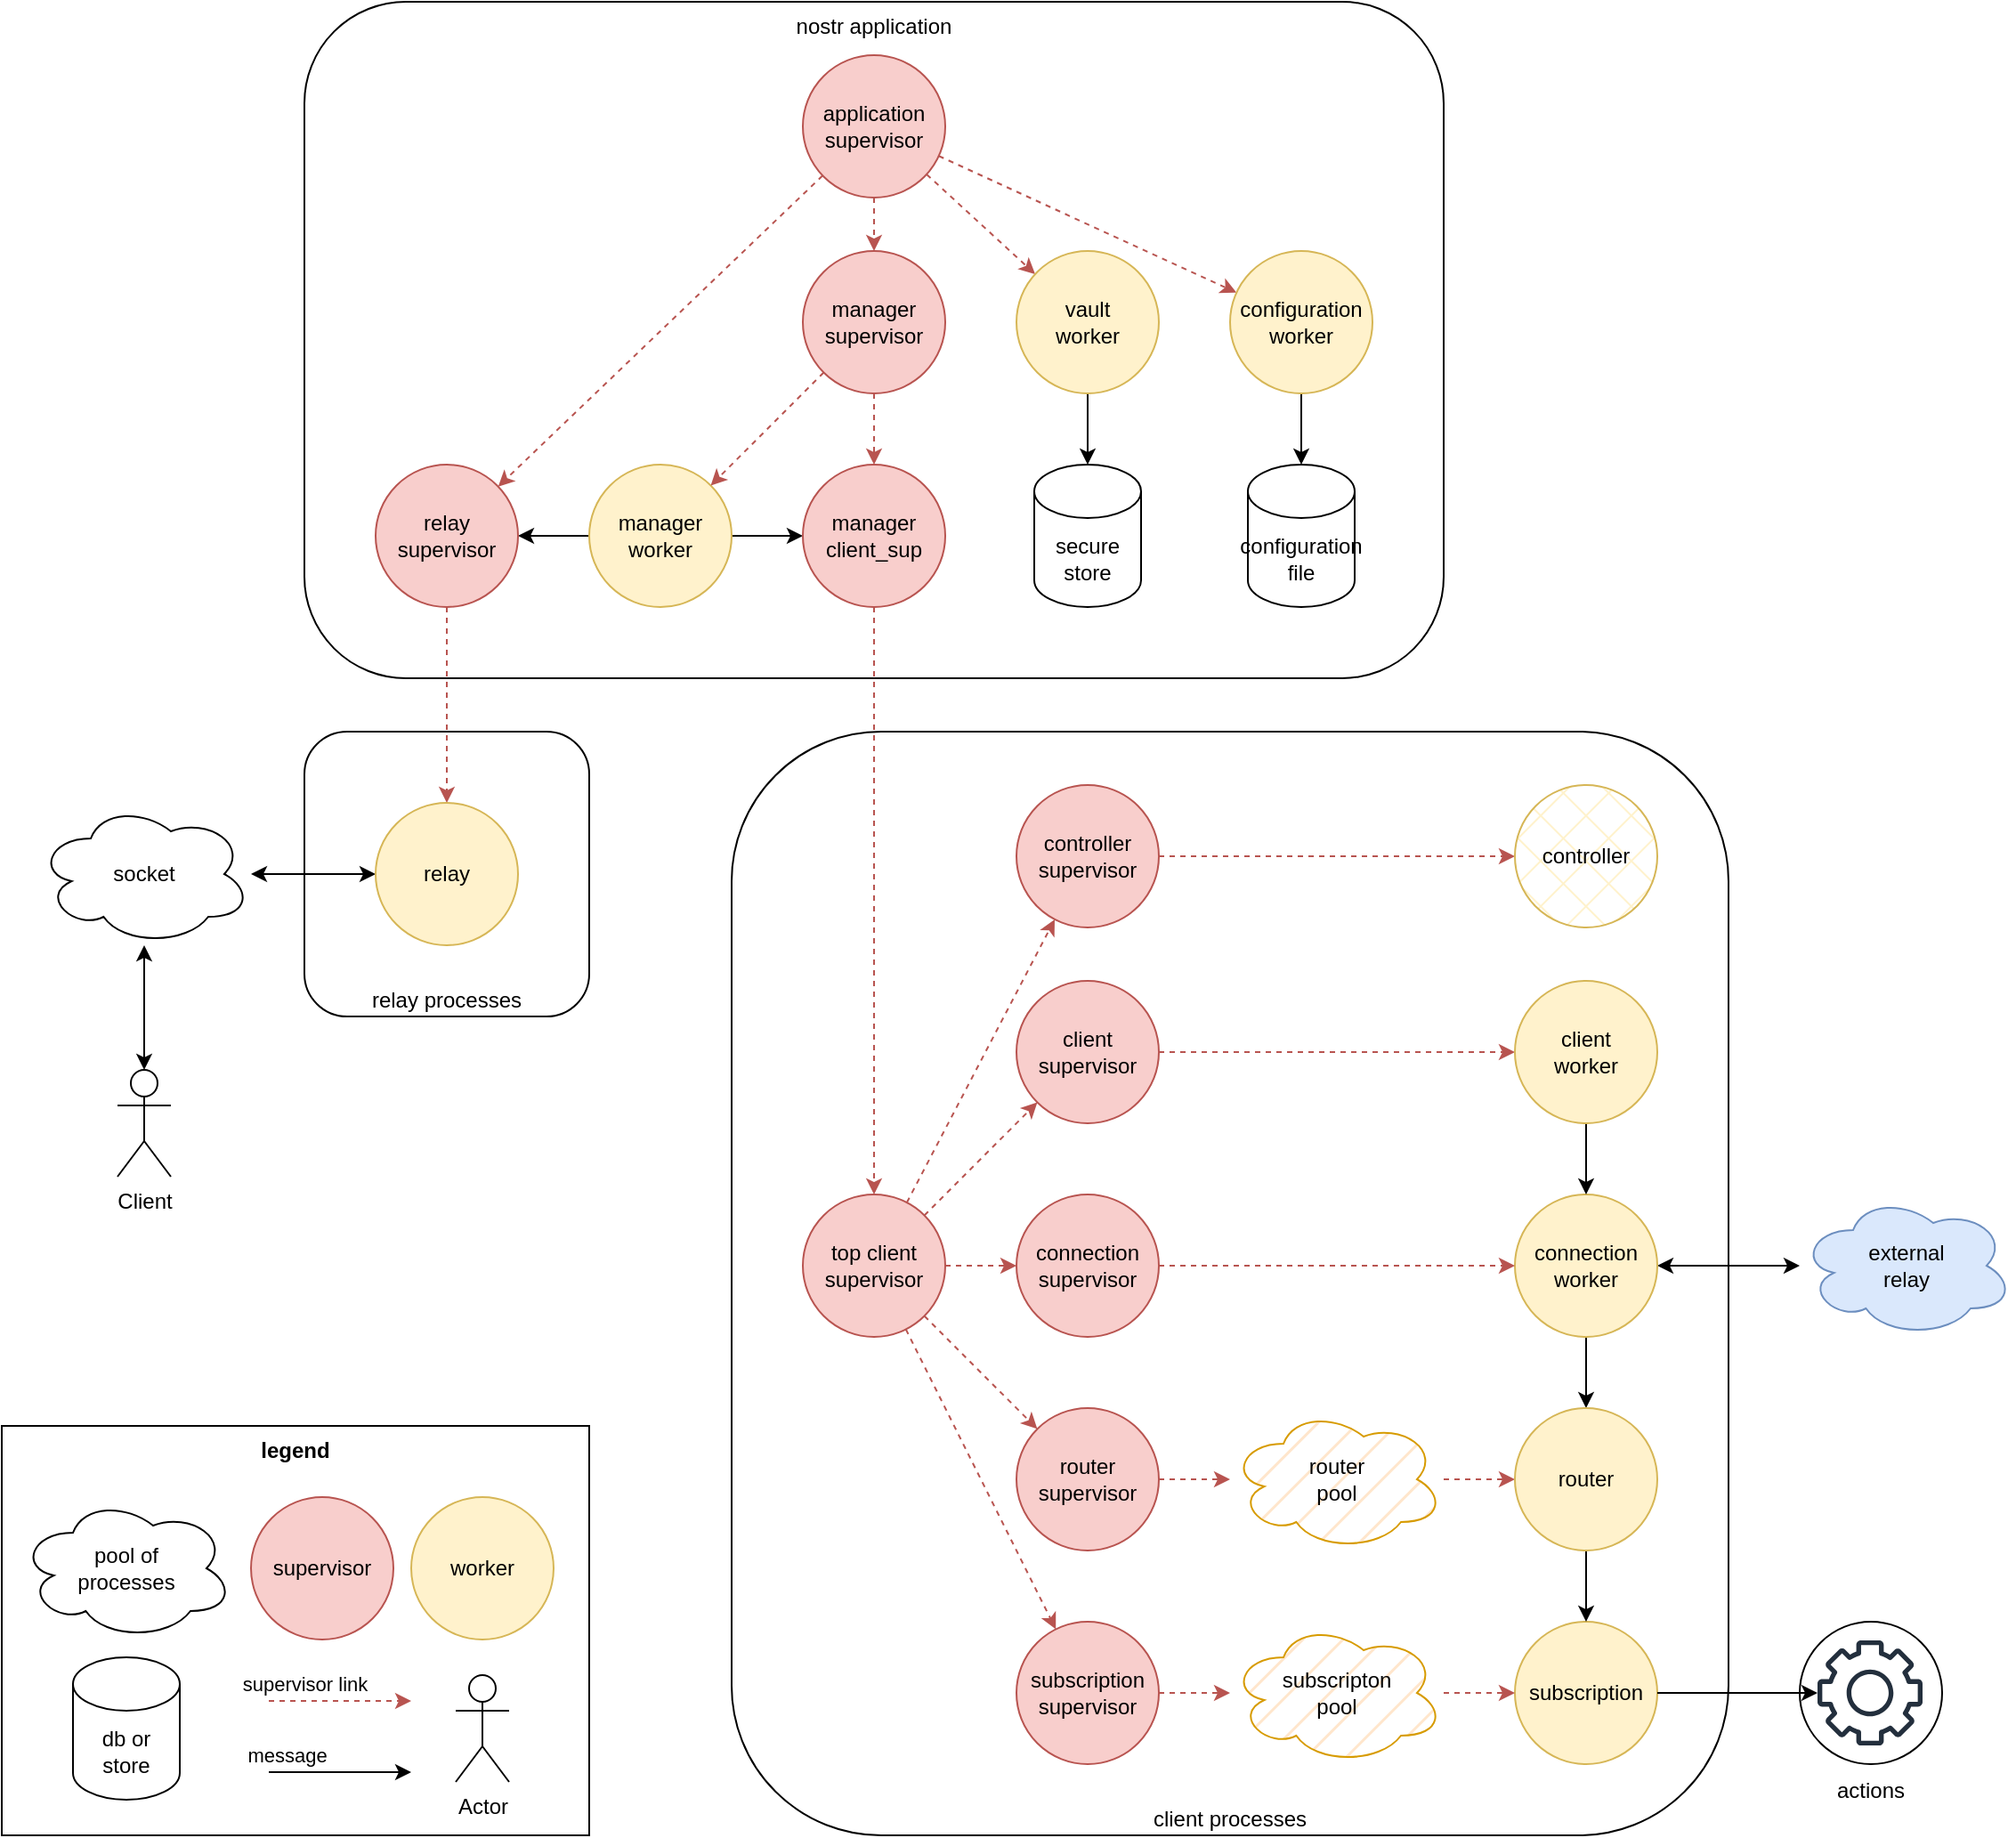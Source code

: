 <mxfile version="20.7.4" type="device"><diagram id="Uz1yAzifLJIZwXYWk3y4" name="Page-1"><mxGraphModel dx="2276" dy="849" grid="1" gridSize="10" guides="1" tooltips="1" connect="1" arrows="1" fold="1" page="1" pageScale="1" pageWidth="850" pageHeight="1100" math="0" shadow="0"><root><mxCell id="0"/><mxCell id="1" parent="0"/><mxCell id="3oLBJinsKhyT24EZ8lPr-79" value="nostr application" style="rounded=1;whiteSpace=wrap;html=1;fillStyle=auto;verticalAlign=top;" vertex="1" parent="1"><mxGeometry x="160" y="150" width="640" height="380" as="geometry"/></mxCell><mxCell id="3oLBJinsKhyT24EZ8lPr-78" value="&lt;b&gt;legend&lt;/b&gt;" style="rounded=0;whiteSpace=wrap;html=1;fillStyle=auto;verticalAlign=top;" vertex="1" parent="1"><mxGeometry x="-10" y="950" width="330" height="230" as="geometry"/></mxCell><mxCell id="3oLBJinsKhyT24EZ8lPr-63" value="client processes" style="rounded=1;whiteSpace=wrap;html=1;fillStyle=auto;verticalAlign=bottom;" vertex="1" parent="1"><mxGeometry x="400" y="560" width="560" height="620" as="geometry"/></mxCell><mxCell id="igfvmMA20zxkGLqo5Hgz-38" value="relay processes" style="rounded=1;whiteSpace=wrap;html=1;verticalAlign=bottom;" parent="1" vertex="1"><mxGeometry x="160" y="560" width="160" height="160" as="geometry"/></mxCell><mxCell id="igfvmMA20zxkGLqo5Hgz-64" style="edgeStyle=none;rounded=0;orthogonalLoop=1;jettySize=auto;html=1;" parent="1" source="igfvmMA20zxkGLqo5Hgz-1" target="igfvmMA20zxkGLqo5Hgz-5" edge="1"><mxGeometry relative="1" as="geometry"/></mxCell><mxCell id="igfvmMA20zxkGLqo5Hgz-65" style="edgeStyle=none;rounded=0;orthogonalLoop=1;jettySize=auto;html=1;" parent="1" source="igfvmMA20zxkGLqo5Hgz-1" target="igfvmMA20zxkGLqo5Hgz-13" edge="1"><mxGeometry relative="1" as="geometry"/></mxCell><mxCell id="igfvmMA20zxkGLqo5Hgz-1" value="manager&lt;br&gt;worker" style="ellipse;whiteSpace=wrap;html=1;aspect=fixed;fillColor=#fff2cc;strokeColor=#d6b656;" parent="1" vertex="1"><mxGeometry x="320" y="410" width="80" height="80" as="geometry"/></mxCell><mxCell id="igfvmMA20zxkGLqo5Hgz-5" value="manager&lt;br&gt;client_sup" style="ellipse;whiteSpace=wrap;html=1;aspect=fixed;fillColor=#f8cecc;strokeColor=#b85450;" parent="1" vertex="1"><mxGeometry x="440" y="410" width="80" height="80" as="geometry"/></mxCell><mxCell id="igfvmMA20zxkGLqo5Hgz-8" style="edgeStyle=none;rounded=0;orthogonalLoop=1;jettySize=auto;html=1;dashed=1;fillColor=#f8cecc;strokeColor=#b85450;" parent="1" source="igfvmMA20zxkGLqo5Hgz-6" target="igfvmMA20zxkGLqo5Hgz-5" edge="1"><mxGeometry relative="1" as="geometry"/></mxCell><mxCell id="igfvmMA20zxkGLqo5Hgz-14" style="edgeStyle=none;rounded=0;orthogonalLoop=1;jettySize=auto;html=1;dashed=1;fillColor=#f8cecc;strokeColor=#b85450;" parent="1" source="igfvmMA20zxkGLqo5Hgz-6" target="igfvmMA20zxkGLqo5Hgz-1" edge="1"><mxGeometry relative="1" as="geometry"/></mxCell><mxCell id="igfvmMA20zxkGLqo5Hgz-6" value="manager&lt;br&gt;supervisor" style="ellipse;whiteSpace=wrap;html=1;aspect=fixed;fillColor=#f8cecc;strokeColor=#b85450;" parent="1" vertex="1"><mxGeometry x="440" y="290" width="80" height="80" as="geometry"/></mxCell><mxCell id="igfvmMA20zxkGLqo5Hgz-16" style="edgeStyle=none;rounded=0;orthogonalLoop=1;jettySize=auto;html=1;dashed=1;fillColor=#f8cecc;strokeColor=#b85450;" parent="1" source="igfvmMA20zxkGLqo5Hgz-13" target="igfvmMA20zxkGLqo5Hgz-15" edge="1"><mxGeometry relative="1" as="geometry"><mxPoint x="200" y="550" as="sourcePoint"/></mxGeometry></mxCell><mxCell id="igfvmMA20zxkGLqo5Hgz-13" value="relay&lt;br&gt;supervisor" style="ellipse;whiteSpace=wrap;html=1;aspect=fixed;fillColor=#f8cecc;strokeColor=#b85450;" parent="1" vertex="1"><mxGeometry x="200" y="410" width="80" height="80" as="geometry"/></mxCell><mxCell id="igfvmMA20zxkGLqo5Hgz-37" style="edgeStyle=none;rounded=0;orthogonalLoop=1;jettySize=auto;html=1;startArrow=classic;startFill=1;" parent="1" source="igfvmMA20zxkGLqo5Hgz-15" target="igfvmMA20zxkGLqo5Hgz-36" edge="1"><mxGeometry relative="1" as="geometry"/></mxCell><mxCell id="igfvmMA20zxkGLqo5Hgz-15" value="relay" style="ellipse;whiteSpace=wrap;html=1;aspect=fixed;fillColor=#fff2cc;strokeColor=#d6b656;" parent="1" vertex="1"><mxGeometry x="200" y="600" width="80" height="80" as="geometry"/></mxCell><mxCell id="igfvmMA20zxkGLqo5Hgz-29" style="edgeStyle=none;rounded=0;orthogonalLoop=1;jettySize=auto;html=1;dashed=1;fillColor=#f8cecc;strokeColor=#b85450;" parent="1" source="igfvmMA20zxkGLqo5Hgz-28" target="igfvmMA20zxkGLqo5Hgz-6" edge="1"><mxGeometry relative="1" as="geometry"/></mxCell><mxCell id="igfvmMA20zxkGLqo5Hgz-30" style="edgeStyle=none;rounded=0;orthogonalLoop=1;jettySize=auto;html=1;dashed=1;fillColor=#f8cecc;strokeColor=#b85450;" parent="1" source="igfvmMA20zxkGLqo5Hgz-28" target="igfvmMA20zxkGLqo5Hgz-13" edge="1"><mxGeometry relative="1" as="geometry"/></mxCell><mxCell id="igfvmMA20zxkGLqo5Hgz-34" style="edgeStyle=none;rounded=0;orthogonalLoop=1;jettySize=auto;html=1;dashed=1;fillColor=#f8cecc;strokeColor=#b85450;" parent="1" source="igfvmMA20zxkGLqo5Hgz-28" target="igfvmMA20zxkGLqo5Hgz-32" edge="1"><mxGeometry relative="1" as="geometry"/></mxCell><mxCell id="igfvmMA20zxkGLqo5Hgz-42" style="edgeStyle=none;rounded=0;orthogonalLoop=1;jettySize=auto;html=1;dashed=1;fillColor=#f8cecc;strokeColor=#b85450;" parent="1" source="igfvmMA20zxkGLqo5Hgz-28" target="igfvmMA20zxkGLqo5Hgz-41" edge="1"><mxGeometry relative="1" as="geometry"/></mxCell><mxCell id="igfvmMA20zxkGLqo5Hgz-28" value="application&lt;br&gt;supervisor" style="ellipse;whiteSpace=wrap;html=1;aspect=fixed;fillColor=#f8cecc;strokeColor=#b85450;" parent="1" vertex="1"><mxGeometry x="440" y="180" width="80" height="80" as="geometry"/></mxCell><mxCell id="igfvmMA20zxkGLqo5Hgz-35" style="edgeStyle=none;rounded=0;orthogonalLoop=1;jettySize=auto;html=1;" parent="1" source="igfvmMA20zxkGLqo5Hgz-32" target="igfvmMA20zxkGLqo5Hgz-33" edge="1"><mxGeometry relative="1" as="geometry"/></mxCell><mxCell id="igfvmMA20zxkGLqo5Hgz-32" value="vault&lt;br&gt;worker" style="ellipse;whiteSpace=wrap;html=1;aspect=fixed;fillColor=#fff2cc;strokeColor=#d6b656;" parent="1" vertex="1"><mxGeometry x="560" y="290" width="80" height="80" as="geometry"/></mxCell><mxCell id="igfvmMA20zxkGLqo5Hgz-33" value="secure&lt;br&gt;store" style="shape=cylinder3;whiteSpace=wrap;html=1;boundedLbl=1;backgroundOutline=1;size=15;" parent="1" vertex="1"><mxGeometry x="570" y="410" width="60" height="80" as="geometry"/></mxCell><mxCell id="igfvmMA20zxkGLqo5Hgz-36" value="socket" style="ellipse;shape=cloud;whiteSpace=wrap;html=1;" parent="1" vertex="1"><mxGeometry x="10" y="600" width="120" height="80" as="geometry"/></mxCell><mxCell id="igfvmMA20zxkGLqo5Hgz-43" style="edgeStyle=none;rounded=0;orthogonalLoop=1;jettySize=auto;html=1;" parent="1" source="igfvmMA20zxkGLqo5Hgz-41" edge="1"><mxGeometry relative="1" as="geometry"><mxPoint x="720" y="410" as="targetPoint"/></mxGeometry></mxCell><mxCell id="igfvmMA20zxkGLqo5Hgz-41" value="configuration&lt;br&gt;worker" style="ellipse;whiteSpace=wrap;html=1;aspect=fixed;fillColor=#fff2cc;strokeColor=#d6b656;" parent="1" vertex="1"><mxGeometry x="680" y="290" width="80" height="80" as="geometry"/></mxCell><mxCell id="igfvmMA20zxkGLqo5Hgz-62" style="edgeStyle=none;rounded=0;orthogonalLoop=1;jettySize=auto;html=1;dashed=1;fillColor=#f8cecc;strokeColor=#b85450;" parent="1" source="igfvmMA20zxkGLqo5Hgz-5" target="igfvmMA20zxkGLqo5Hgz-51" edge="1"><mxGeometry relative="1" as="geometry"/></mxCell><mxCell id="igfvmMA20zxkGLqo5Hgz-66" value="configuration&lt;br&gt;file" style="shape=cylinder3;whiteSpace=wrap;html=1;boundedLbl=1;backgroundOutline=1;size=15;" parent="1" vertex="1"><mxGeometry x="690" y="410" width="60" height="80" as="geometry"/></mxCell><mxCell id="3oLBJinsKhyT24EZ8lPr-45" style="edgeStyle=none;rounded=0;orthogonalLoop=1;jettySize=auto;html=1;startArrow=none;startFill=0;fillColor=#f8cecc;strokeColor=#b85450;dashed=1;" edge="1" parent="1" source="igfvmMA20zxkGLqo5Hgz-51" target="3oLBJinsKhyT24EZ8lPr-34"><mxGeometry relative="1" as="geometry"/></mxCell><mxCell id="3oLBJinsKhyT24EZ8lPr-46" style="edgeStyle=none;rounded=0;orthogonalLoop=1;jettySize=auto;html=1;startArrow=none;startFill=0;fillColor=#f8cecc;strokeColor=#b85450;dashed=1;" edge="1" parent="1" source="igfvmMA20zxkGLqo5Hgz-51" target="3oLBJinsKhyT24EZ8lPr-35"><mxGeometry relative="1" as="geometry"/></mxCell><mxCell id="3oLBJinsKhyT24EZ8lPr-50" style="edgeStyle=none;rounded=0;orthogonalLoop=1;jettySize=auto;html=1;startArrow=none;startFill=0;fillColor=#f8cecc;strokeColor=#b85450;dashed=1;" edge="1" parent="1" source="igfvmMA20zxkGLqo5Hgz-51" target="3oLBJinsKhyT24EZ8lPr-49"><mxGeometry relative="1" as="geometry"/></mxCell><mxCell id="3oLBJinsKhyT24EZ8lPr-62" style="edgeStyle=none;rounded=0;orthogonalLoop=1;jettySize=auto;html=1;startArrow=none;startFill=0;fillColor=#f8cecc;strokeColor=#b85450;dashed=1;" edge="1" parent="1" source="3oLBJinsKhyT24EZ8lPr-65" target="3oLBJinsKhyT24EZ8lPr-60"><mxGeometry relative="1" as="geometry"/></mxCell><mxCell id="3oLBJinsKhyT24EZ8lPr-66" style="edgeStyle=none;rounded=0;orthogonalLoop=1;jettySize=auto;html=1;dashed=1;startArrow=none;startFill=0;fillColor=#f8cecc;strokeColor=#b85450;" edge="1" parent="1" source="igfvmMA20zxkGLqo5Hgz-51" target="3oLBJinsKhyT24EZ8lPr-65"><mxGeometry relative="1" as="geometry"/></mxCell><mxCell id="igfvmMA20zxkGLqo5Hgz-51" value="top client&lt;br&gt;supervisor" style="ellipse;whiteSpace=wrap;html=1;aspect=fixed;fillColor=#f8cecc;strokeColor=#b85450;" parent="1" vertex="1"><mxGeometry x="440" y="820" width="80" height="80" as="geometry"/></mxCell><mxCell id="igfvmMA20zxkGLqo5Hgz-52" value="external&lt;br&gt;relay" style="ellipse;shape=cloud;whiteSpace=wrap;html=1;fillColor=#dae8fc;strokeColor=#6c8ebf;" parent="1" vertex="1"><mxGeometry x="1000" y="820" width="120" height="80" as="geometry"/></mxCell><mxCell id="igfvmMA20zxkGLqo5Hgz-53" style="edgeStyle=none;rounded=0;orthogonalLoop=1;jettySize=auto;html=1;startArrow=classic;startFill=1;" parent="1" source="igfvmMA20zxkGLqo5Hgz-54" target="igfvmMA20zxkGLqo5Hgz-52" edge="1"><mxGeometry relative="1" as="geometry"/></mxCell><mxCell id="3oLBJinsKhyT24EZ8lPr-41" style="edgeStyle=none;rounded=0;orthogonalLoop=1;jettySize=auto;html=1;startArrow=none;startFill=0;" edge="1" parent="1" source="igfvmMA20zxkGLqo5Hgz-54" target="3oLBJinsKhyT24EZ8lPr-38"><mxGeometry relative="1" as="geometry"/></mxCell><mxCell id="igfvmMA20zxkGLqo5Hgz-54" value="connection&lt;br&gt;worker" style="ellipse;whiteSpace=wrap;html=1;aspect=fixed;fillColor=#fff2cc;strokeColor=#d6b656;" parent="1" vertex="1"><mxGeometry x="840" y="820" width="80" height="80" as="geometry"/></mxCell><mxCell id="igfvmMA20zxkGLqo5Hgz-56" value="subscription" style="ellipse;whiteSpace=wrap;html=1;aspect=fixed;fillColor=#fff2cc;strokeColor=#d6b656;" parent="1" vertex="1"><mxGeometry x="840" y="1060" width="80" height="80" as="geometry"/></mxCell><mxCell id="3oLBJinsKhyT24EZ8lPr-43" style="edgeStyle=none;rounded=0;orthogonalLoop=1;jettySize=auto;html=1;startArrow=none;startFill=0;fillColor=#f8cecc;strokeColor=#b85450;dashed=1;" edge="1" parent="1" source="igfvmMA20zxkGLqo5Hgz-58" target="3oLBJinsKhyT24EZ8lPr-37"><mxGeometry relative="1" as="geometry"/></mxCell><mxCell id="igfvmMA20zxkGLqo5Hgz-58" value="subscription&lt;br&gt;supervisor" style="ellipse;whiteSpace=wrap;html=1;aspect=fixed;fillColor=#f8cecc;strokeColor=#b85450;" parent="1" vertex="1"><mxGeometry x="560" y="1060" width="80" height="80" as="geometry"/></mxCell><mxCell id="igfvmMA20zxkGLqo5Hgz-48" style="edgeStyle=none;rounded=0;orthogonalLoop=1;jettySize=auto;html=1;dashed=1;fillColor=#f8cecc;strokeColor=#b85450;" parent="1" source="igfvmMA20zxkGLqo5Hgz-51" target="igfvmMA20zxkGLqo5Hgz-58" edge="1"><mxGeometry relative="1" as="geometry"/></mxCell><mxCell id="3oLBJinsKhyT24EZ8lPr-44" style="edgeStyle=none;rounded=0;orthogonalLoop=1;jettySize=auto;html=1;startArrow=none;startFill=0;fillColor=#f8cecc;strokeColor=#b85450;dashed=1;" edge="1" parent="1" source="3oLBJinsKhyT24EZ8lPr-34" target="igfvmMA20zxkGLqo5Hgz-54"><mxGeometry relative="1" as="geometry"/></mxCell><mxCell id="3oLBJinsKhyT24EZ8lPr-34" value="connection&lt;br&gt;supervisor" style="ellipse;whiteSpace=wrap;html=1;aspect=fixed;fillColor=#f8cecc;strokeColor=#b85450;" vertex="1" parent="1"><mxGeometry x="560" y="820" width="80" height="80" as="geometry"/></mxCell><mxCell id="3oLBJinsKhyT24EZ8lPr-42" style="edgeStyle=none;rounded=0;orthogonalLoop=1;jettySize=auto;html=1;startArrow=none;startFill=0;fillColor=#f8cecc;strokeColor=#b85450;dashed=1;" edge="1" parent="1" source="3oLBJinsKhyT24EZ8lPr-35" target="3oLBJinsKhyT24EZ8lPr-36"><mxGeometry relative="1" as="geometry"/></mxCell><mxCell id="3oLBJinsKhyT24EZ8lPr-35" value="router&lt;br&gt;supervisor" style="ellipse;whiteSpace=wrap;html=1;aspect=fixed;fillColor=#f8cecc;strokeColor=#b85450;" vertex="1" parent="1"><mxGeometry x="560" y="940" width="80" height="80" as="geometry"/></mxCell><mxCell id="3oLBJinsKhyT24EZ8lPr-47" style="edgeStyle=none;rounded=0;orthogonalLoop=1;jettySize=auto;html=1;startArrow=none;startFill=0;fillColor=#f8cecc;strokeColor=#b85450;dashed=1;" edge="1" parent="1" source="3oLBJinsKhyT24EZ8lPr-36" target="3oLBJinsKhyT24EZ8lPr-38"><mxGeometry relative="1" as="geometry"/></mxCell><mxCell id="3oLBJinsKhyT24EZ8lPr-36" value="router&lt;br&gt;pool" style="ellipse;shape=cloud;whiteSpace=wrap;html=1;fillStyle=hatch;fillColor=#ffe6cc;strokeColor=#d79b00;" vertex="1" parent="1"><mxGeometry x="680" y="940" width="120" height="80" as="geometry"/></mxCell><mxCell id="3oLBJinsKhyT24EZ8lPr-48" style="edgeStyle=none;rounded=0;orthogonalLoop=1;jettySize=auto;html=1;startArrow=none;startFill=0;fillColor=#f8cecc;strokeColor=#b85450;dashed=1;" edge="1" parent="1" source="3oLBJinsKhyT24EZ8lPr-37" target="igfvmMA20zxkGLqo5Hgz-56"><mxGeometry relative="1" as="geometry"/></mxCell><mxCell id="3oLBJinsKhyT24EZ8lPr-37" value="subscripton&lt;br&gt;pool" style="ellipse;shape=cloud;whiteSpace=wrap;html=1;fillStyle=hatch;fillColor=#ffe6cc;strokeColor=#d79b00;" vertex="1" parent="1"><mxGeometry x="680" y="1060" width="120" height="80" as="geometry"/></mxCell><mxCell id="3oLBJinsKhyT24EZ8lPr-39" style="edgeStyle=none;rounded=0;orthogonalLoop=1;jettySize=auto;html=1;startArrow=none;startFill=0;" edge="1" parent="1" source="3oLBJinsKhyT24EZ8lPr-38" target="igfvmMA20zxkGLqo5Hgz-56"><mxGeometry relative="1" as="geometry"/></mxCell><mxCell id="3oLBJinsKhyT24EZ8lPr-38" value="router" style="ellipse;whiteSpace=wrap;html=1;aspect=fixed;fillColor=#fff2cc;strokeColor=#d6b656;" vertex="1" parent="1"><mxGeometry x="840" y="940" width="80" height="80" as="geometry"/></mxCell><mxCell id="3oLBJinsKhyT24EZ8lPr-52" style="edgeStyle=none;rounded=0;orthogonalLoop=1;jettySize=auto;html=1;startArrow=none;startFill=0;fillColor=#f8cecc;strokeColor=#b85450;dashed=1;" edge="1" parent="1" source="3oLBJinsKhyT24EZ8lPr-49" target="3oLBJinsKhyT24EZ8lPr-51"><mxGeometry relative="1" as="geometry"/></mxCell><mxCell id="3oLBJinsKhyT24EZ8lPr-49" value="controller&lt;br&gt;supervisor" style="ellipse;whiteSpace=wrap;html=1;aspect=fixed;fillColor=#f8cecc;strokeColor=#b85450;" vertex="1" parent="1"><mxGeometry x="560" y="590" width="80" height="80" as="geometry"/></mxCell><mxCell id="3oLBJinsKhyT24EZ8lPr-51" value="controller" style="ellipse;whiteSpace=wrap;html=1;aspect=fixed;fillColor=#fff2cc;strokeColor=#d6b656;fillStyle=cross-hatch;" vertex="1" parent="1"><mxGeometry x="840" y="590" width="80" height="80" as="geometry"/></mxCell><mxCell id="3oLBJinsKhyT24EZ8lPr-58" value="" style="group" vertex="1" connectable="0" parent="1"><mxGeometry x="1000" y="1060" width="80" height="80" as="geometry"/></mxCell><mxCell id="3oLBJinsKhyT24EZ8lPr-57" value="" style="ellipse;whiteSpace=wrap;html=1;aspect=fixed;" vertex="1" parent="3oLBJinsKhyT24EZ8lPr-58"><mxGeometry width="80" height="80" as="geometry"/></mxCell><mxCell id="3oLBJinsKhyT24EZ8lPr-56" value="" style="sketch=0;outlineConnect=0;fontColor=#232F3E;gradientColor=none;fillColor=#232F3D;strokeColor=none;dashed=0;verticalLabelPosition=bottom;verticalAlign=top;align=center;html=1;fontSize=12;fontStyle=0;aspect=fixed;pointerEvents=1;shape=mxgraph.aws4.gear;" vertex="1" parent="3oLBJinsKhyT24EZ8lPr-58"><mxGeometry x="10" y="10.5" width="59" height="59" as="geometry"/></mxCell><mxCell id="3oLBJinsKhyT24EZ8lPr-59" style="edgeStyle=none;rounded=0;orthogonalLoop=1;jettySize=auto;html=1;startArrow=none;startFill=0;" edge="1" parent="1" source="igfvmMA20zxkGLqo5Hgz-56" target="3oLBJinsKhyT24EZ8lPr-56"><mxGeometry relative="1" as="geometry"><mxPoint x="880" y="1220" as="targetPoint"/></mxGeometry></mxCell><mxCell id="3oLBJinsKhyT24EZ8lPr-61" style="edgeStyle=none;rounded=0;orthogonalLoop=1;jettySize=auto;html=1;startArrow=none;startFill=0;" edge="1" parent="1" source="3oLBJinsKhyT24EZ8lPr-60" target="igfvmMA20zxkGLqo5Hgz-54"><mxGeometry relative="1" as="geometry"/></mxCell><mxCell id="3oLBJinsKhyT24EZ8lPr-60" value="client&lt;br&gt;worker" style="ellipse;whiteSpace=wrap;html=1;aspect=fixed;fillColor=#fff2cc;strokeColor=#d6b656;" vertex="1" parent="1"><mxGeometry x="840" y="700" width="80" height="80" as="geometry"/></mxCell><mxCell id="3oLBJinsKhyT24EZ8lPr-64" value="actions" style="text;html=1;strokeColor=none;fillColor=none;align=center;verticalAlign=middle;whiteSpace=wrap;rounded=0;fillStyle=cross-hatch;" vertex="1" parent="1"><mxGeometry x="1010" y="1140" width="60" height="30" as="geometry"/></mxCell><mxCell id="3oLBJinsKhyT24EZ8lPr-65" value="client&lt;br&gt;supervisor" style="ellipse;whiteSpace=wrap;html=1;aspect=fixed;fillColor=#f8cecc;strokeColor=#b85450;" vertex="1" parent="1"><mxGeometry x="560" y="700" width="80" height="80" as="geometry"/></mxCell><mxCell id="3oLBJinsKhyT24EZ8lPr-68" style="edgeStyle=none;rounded=0;orthogonalLoop=1;jettySize=auto;html=1;startArrow=none;startFill=0;fillColor=#f8cecc;strokeColor=#b85450;dashed=1;" edge="1" parent="1"><mxGeometry relative="1" as="geometry"><mxPoint x="140" y="1104.5" as="sourcePoint"/><mxPoint x="220" y="1104.5" as="targetPoint"/></mxGeometry></mxCell><mxCell id="3oLBJinsKhyT24EZ8lPr-72" value="supervisor link" style="edgeLabel;html=1;align=center;verticalAlign=middle;resizable=0;points=[];" vertex="1" connectable="0" parent="3oLBJinsKhyT24EZ8lPr-68"><mxGeometry x="-0.475" y="-3" relative="1" as="geometry"><mxPoint x="-1" y="-13" as="offset"/></mxGeometry></mxCell><mxCell id="3oLBJinsKhyT24EZ8lPr-69" value="" style="endArrow=classic;html=1;rounded=0;" edge="1" parent="1"><mxGeometry width="50" height="50" relative="1" as="geometry"><mxPoint x="140" y="1144.5" as="sourcePoint"/><mxPoint x="220" y="1144.5" as="targetPoint"/></mxGeometry></mxCell><mxCell id="3oLBJinsKhyT24EZ8lPr-73" value="message" style="edgeLabel;html=1;align=center;verticalAlign=middle;resizable=0;points=[];" vertex="1" connectable="0" parent="3oLBJinsKhyT24EZ8lPr-69"><mxGeometry x="0.35" y="-3" relative="1" as="geometry"><mxPoint x="-44" y="-13" as="offset"/></mxGeometry></mxCell><mxCell id="3oLBJinsKhyT24EZ8lPr-74" value="supervisor" style="ellipse;whiteSpace=wrap;html=1;aspect=fixed;fillStyle=auto;fillColor=#f8cecc;strokeColor=#b85450;" vertex="1" parent="1"><mxGeometry x="130" y="990" width="80" height="80" as="geometry"/></mxCell><mxCell id="3oLBJinsKhyT24EZ8lPr-75" value="worker" style="ellipse;whiteSpace=wrap;html=1;aspect=fixed;fillStyle=auto;fillColor=#fff2cc;strokeColor=#d6b656;" vertex="1" parent="1"><mxGeometry x="220" y="990" width="80" height="80" as="geometry"/></mxCell><mxCell id="3oLBJinsKhyT24EZ8lPr-76" value="pool of&lt;br&gt;processes" style="ellipse;shape=cloud;whiteSpace=wrap;html=1;fillStyle=auto;" vertex="1" parent="1"><mxGeometry y="990" width="120" height="80" as="geometry"/></mxCell><mxCell id="3oLBJinsKhyT24EZ8lPr-77" value="db or&lt;br&gt;store" style="shape=cylinder3;whiteSpace=wrap;html=1;boundedLbl=1;backgroundOutline=1;size=15;fillStyle=auto;" vertex="1" parent="1"><mxGeometry x="30" y="1080" width="60" height="80" as="geometry"/></mxCell><mxCell id="3oLBJinsKhyT24EZ8lPr-83" style="edgeStyle=none;rounded=0;orthogonalLoop=1;jettySize=auto;html=1;startArrow=classic;startFill=1;" edge="1" parent="1" source="3oLBJinsKhyT24EZ8lPr-82" target="igfvmMA20zxkGLqo5Hgz-36"><mxGeometry relative="1" as="geometry"/></mxCell><mxCell id="3oLBJinsKhyT24EZ8lPr-82" value="Client" style="shape=umlActor;verticalLabelPosition=bottom;verticalAlign=top;html=1;outlineConnect=0;fillStyle=auto;" vertex="1" parent="1"><mxGeometry x="55" y="750" width="30" height="60" as="geometry"/></mxCell><mxCell id="3oLBJinsKhyT24EZ8lPr-84" value="Actor" style="shape=umlActor;verticalLabelPosition=bottom;verticalAlign=top;html=1;outlineConnect=0;fillStyle=auto;" vertex="1" parent="1"><mxGeometry x="245" y="1090" width="30" height="60" as="geometry"/></mxCell></root></mxGraphModel></diagram></mxfile>
